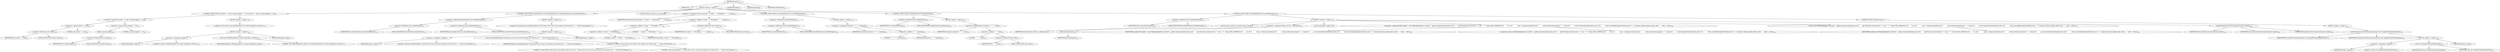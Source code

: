 digraph "execute" {  
"73" [label = <(METHOD,execute)<SUB>107</SUB>> ]
"10" [label = <(PARAM,this)<SUB>107</SUB>> ]
"74" [label = <(BLOCK,&lt;empty&gt;,&lt;empty&gt;)<SUB>107</SUB>> ]
"75" [label = <(CONTROL_STRUCTURE,if ((counter == null) || counter.length() == 0),if ((counter == null) || counter.length() == 0))<SUB>109</SUB>> ]
"76" [label = <(&lt;operator&gt;.logicalOr,(counter == null) || counter.length() == 0)<SUB>109</SUB>> ]
"77" [label = <(&lt;operator&gt;.equals,counter == null)<SUB>109</SUB>> ]
"78" [label = <(&lt;operator&gt;.fieldAccess,this.counter)<SUB>109</SUB>> ]
"79" [label = <(IDENTIFIER,this,counter == null)<SUB>109</SUB>> ]
"80" [label = <(FIELD_IDENTIFIER,counter,counter)<SUB>109</SUB>> ]
"81" [label = <(LITERAL,null,counter == null)<SUB>109</SUB>> ]
"82" [label = <(&lt;operator&gt;.equals,counter.length() == 0)<SUB>109</SUB>> ]
"83" [label = <(length,counter.length())<SUB>109</SUB>> ]
"84" [label = <(&lt;operator&gt;.fieldAccess,this.counter)<SUB>109</SUB>> ]
"85" [label = <(IDENTIFIER,this,counter.length())<SUB>109</SUB>> ]
"86" [label = <(FIELD_IDENTIFIER,counter,counter)<SUB>109</SUB>> ]
"87" [label = <(LITERAL,0,counter.length() == 0)<SUB>109</SUB>> ]
"88" [label = <(BLOCK,&lt;empty&gt;,&lt;empty&gt;)<SUB>109</SUB>> ]
"89" [label = <(&lt;operator&gt;.throw,throw new BuildException(&quot;No counter specified to retrieve&quot;);)<SUB>110</SUB>> ]
"90" [label = <(BLOCK,&lt;empty&gt;,&lt;empty&gt;)<SUB>110</SUB>> ]
"91" [label = <(&lt;operator&gt;.assignment,&lt;empty&gt;)> ]
"92" [label = <(IDENTIFIER,$obj0,&lt;empty&gt;)> ]
"93" [label = <(&lt;operator&gt;.alloc,new BuildException(&quot;No counter specified to retrieve&quot;))<SUB>110</SUB>> ]
"94" [label = <(&lt;init&gt;,new BuildException(&quot;No counter specified to retrieve&quot;))<SUB>110</SUB>> ]
"95" [label = <(IDENTIFIER,$obj0,new BuildException(&quot;No counter specified to retrieve&quot;))> ]
"96" [label = <(LITERAL,&quot;No counter specified to retrieve&quot;,new BuildException(&quot;No counter specified to retrieve&quot;))<SUB>110</SUB>> ]
"97" [label = <(IDENTIFIER,$obj0,&lt;empty&gt;)> ]
"98" [label = <(CONTROL_STRUCTURE,if (shouldSetValue &amp;&amp; shouldSetProperty),if (shouldSetValue &amp;&amp; shouldSetProperty))<SUB>113</SUB>> ]
"99" [label = <(&lt;operator&gt;.logicalAnd,shouldSetValue &amp;&amp; shouldSetProperty)<SUB>113</SUB>> ]
"100" [label = <(&lt;operator&gt;.fieldAccess,this.shouldSetValue)<SUB>113</SUB>> ]
"101" [label = <(IDENTIFIER,this,shouldSetValue &amp;&amp; shouldSetProperty)<SUB>113</SUB>> ]
"102" [label = <(FIELD_IDENTIFIER,shouldSetValue,shouldSetValue)<SUB>113</SUB>> ]
"103" [label = <(&lt;operator&gt;.fieldAccess,this.shouldSetProperty)<SUB>113</SUB>> ]
"104" [label = <(IDENTIFIER,this,shouldSetValue &amp;&amp; shouldSetProperty)<SUB>113</SUB>> ]
"105" [label = <(FIELD_IDENTIFIER,shouldSetProperty,shouldSetProperty)<SUB>113</SUB>> ]
"106" [label = <(BLOCK,&lt;empty&gt;,&lt;empty&gt;)<SUB>113</SUB>> ]
"107" [label = <(&lt;operator&gt;.throw,throw new BuildException(&quot;Cannot both set the value of the property and retrieve the &quot; + &quot;value of the property.&quot;);)<SUB>114</SUB>> ]
"108" [label = <(BLOCK,&lt;empty&gt;,&lt;empty&gt;)<SUB>114</SUB>> ]
"109" [label = <(&lt;operator&gt;.assignment,&lt;empty&gt;)> ]
"110" [label = <(IDENTIFIER,$obj1,&lt;empty&gt;)> ]
"111" [label = <(&lt;operator&gt;.alloc,new BuildException(&quot;Cannot both set the value of the property and retrieve the &quot; + &quot;value of the property.&quot;))<SUB>114</SUB>> ]
"112" [label = <(&lt;init&gt;,new BuildException(&quot;Cannot both set the value of the property and retrieve the &quot; + &quot;value of the property.&quot;))<SUB>114</SUB>> ]
"113" [label = <(IDENTIFIER,$obj1,new BuildException(&quot;Cannot both set the value of the property and retrieve the &quot; + &quot;value of the property.&quot;))> ]
"114" [label = <(&lt;operator&gt;.addition,&quot;Cannot both set the value of the property and retrieve the &quot; + &quot;value of the property.&quot;)<SUB>114</SUB>> ]
"115" [label = <(LITERAL,&quot;Cannot both set the value of the property and retrieve the &quot;,&quot;Cannot both set the value of the property and retrieve the &quot; + &quot;value of the property.&quot;)<SUB>114</SUB>> ]
"116" [label = <(LITERAL,&quot;value of the property.&quot;,&quot;Cannot both set the value of the property and retrieve the &quot; + &quot;value of the property.&quot;)<SUB>115</SUB>> ]
"117" [label = <(IDENTIFIER,$obj1,&lt;empty&gt;)> ]
"118" [label = <(LOCAL,String command: java.lang.String)> ]
"119" [label = <(&lt;operator&gt;.assignment,String command = &quot;counter &quot; + P4CmdOpts + &quot; &quot; + counter)<SUB>118</SUB>> ]
"120" [label = <(IDENTIFIER,command,String command = &quot;counter &quot; + P4CmdOpts + &quot; &quot; + counter)<SUB>118</SUB>> ]
"121" [label = <(&lt;operator&gt;.addition,&quot;counter &quot; + P4CmdOpts + &quot; &quot; + counter)<SUB>118</SUB>> ]
"122" [label = <(&lt;operator&gt;.addition,&quot;counter &quot; + P4CmdOpts + &quot; &quot;)<SUB>118</SUB>> ]
"123" [label = <(&lt;operator&gt;.addition,&quot;counter &quot; + P4CmdOpts)<SUB>118</SUB>> ]
"124" [label = <(LITERAL,&quot;counter &quot;,&quot;counter &quot; + P4CmdOpts)<SUB>118</SUB>> ]
"125" [label = <(IDENTIFIER,P4CmdOpts,&quot;counter &quot; + P4CmdOpts)<SUB>118</SUB>> ]
"126" [label = <(LITERAL,&quot; &quot;,&quot;counter &quot; + P4CmdOpts + &quot; &quot;)<SUB>118</SUB>> ]
"127" [label = <(&lt;operator&gt;.fieldAccess,this.counter)<SUB>118</SUB>> ]
"128" [label = <(IDENTIFIER,this,&quot;counter &quot; + P4CmdOpts + &quot; &quot; + counter)<SUB>118</SUB>> ]
"129" [label = <(FIELD_IDENTIFIER,counter,counter)<SUB>118</SUB>> ]
"130" [label = <(CONTROL_STRUCTURE,if (!shouldSetProperty),if (!shouldSetProperty))<SUB>119</SUB>> ]
"131" [label = <(&lt;operator&gt;.logicalNot,!shouldSetProperty)<SUB>119</SUB>> ]
"132" [label = <(&lt;operator&gt;.fieldAccess,this.shouldSetProperty)<SUB>119</SUB>> ]
"133" [label = <(IDENTIFIER,this,!shouldSetProperty)<SUB>119</SUB>> ]
"134" [label = <(FIELD_IDENTIFIER,shouldSetProperty,shouldSetProperty)<SUB>119</SUB>> ]
"135" [label = <(BLOCK,&lt;empty&gt;,&lt;empty&gt;)<SUB>119</SUB>> ]
"136" [label = <(&lt;operator&gt;.assignment,command = &quot;-s &quot; + command)<SUB>124</SUB>> ]
"137" [label = <(IDENTIFIER,command,command = &quot;-s &quot; + command)<SUB>124</SUB>> ]
"138" [label = <(&lt;operator&gt;.addition,&quot;-s &quot; + command)<SUB>124</SUB>> ]
"139" [label = <(LITERAL,&quot;-s &quot;,&quot;-s &quot; + command)<SUB>124</SUB>> ]
"140" [label = <(IDENTIFIER,command,&quot;-s &quot; + command)<SUB>124</SUB>> ]
"141" [label = <(CONTROL_STRUCTURE,if (shouldSetValue),if (shouldSetValue))<SUB>126</SUB>> ]
"142" [label = <(&lt;operator&gt;.fieldAccess,this.shouldSetValue)<SUB>126</SUB>> ]
"143" [label = <(IDENTIFIER,this,if (shouldSetValue))<SUB>126</SUB>> ]
"144" [label = <(FIELD_IDENTIFIER,shouldSetValue,shouldSetValue)<SUB>126</SUB>> ]
"145" [label = <(BLOCK,&lt;empty&gt;,&lt;empty&gt;)<SUB>126</SUB>> ]
"146" [label = <(&lt;operator&gt;.assignmentPlus,command += &quot; &quot; + value)<SUB>127</SUB>> ]
"147" [label = <(IDENTIFIER,command,command += &quot; &quot; + value)<SUB>127</SUB>> ]
"148" [label = <(&lt;operator&gt;.addition,&quot; &quot; + value)<SUB>127</SUB>> ]
"149" [label = <(LITERAL,&quot; &quot;,&quot; &quot; + value)<SUB>127</SUB>> ]
"150" [label = <(&lt;operator&gt;.fieldAccess,this.value)<SUB>127</SUB>> ]
"151" [label = <(IDENTIFIER,this,&quot; &quot; + value)<SUB>127</SUB>> ]
"152" [label = <(FIELD_IDENTIFIER,value,value)<SUB>127</SUB>> ]
"153" [label = <(CONTROL_STRUCTURE,if (shouldSetProperty),if (shouldSetProperty))<SUB>130</SUB>> ]
"154" [label = <(&lt;operator&gt;.fieldAccess,this.shouldSetProperty)<SUB>130</SUB>> ]
"155" [label = <(IDENTIFIER,this,if (shouldSetProperty))<SUB>130</SUB>> ]
"156" [label = <(FIELD_IDENTIFIER,shouldSetProperty,shouldSetProperty)<SUB>130</SUB>> ]
"157" [label = <(BLOCK,&lt;empty&gt;,&lt;empty&gt;)<SUB>130</SUB>> ]
"158" [label = <(LOCAL,Project myProj: org.apache.tools.ant.Project)> ]
"159" [label = <(&lt;operator&gt;.assignment,Project myProj = getProject())<SUB>131</SUB>> ]
"160" [label = <(IDENTIFIER,myProj,Project myProj = getProject())<SUB>131</SUB>> ]
"161" [label = <(getProject,getProject())<SUB>131</SUB>> ]
"9" [label = <(IDENTIFIER,this,getProject())<SUB>131</SUB>> ]
"12" [label = <(LOCAL,P4Handler handler: ANY)> ]
"162" [label = <(&lt;operator&gt;.assignment,ANY handler = new P4HandlerAdapter() {\012\012    public void process(String line) {\012        log(&quot;P4Counter retrieved line \&quot;&quot; + line + &quot;\&quot;&quot;, Project.MSG_VERBOSE);\012        try {\012            value = Integer.parseInt(line);\012            myProj.setProperty(property, &quot;&quot; + value);\012        } catch (NumberFormatException nfe) {\012            throw new BuildException(&quot;Perforce error. &quot; + &quot;Could not retrieve counter value.&quot;);\012        }\012    }\012})<SUB>133</SUB>> ]
"163" [label = <(IDENTIFIER,handler,ANY handler = new P4HandlerAdapter() {\012\012    public void process(String line) {\012        log(&quot;P4Counter retrieved line \&quot;&quot; + line + &quot;\&quot;&quot;, Project.MSG_VERBOSE);\012        try {\012            value = Integer.parseInt(line);\012            myProj.setProperty(property, &quot;&quot; + value);\012        } catch (NumberFormatException nfe) {\012            throw new BuildException(&quot;Perforce error. &quot; + &quot;Could not retrieve counter value.&quot;);\012        }\012    }\012})<SUB>133</SUB>> ]
"164" [label = <(&lt;operator&gt;.alloc,new P4HandlerAdapter() {\012\012    public void process(String line) {\012        log(&quot;P4Counter retrieved line \&quot;&quot; + line + &quot;\&quot;&quot;, Project.MSG_VERBOSE);\012        try {\012            value = Integer.parseInt(line);\012            myProj.setProperty(property, &quot;&quot; + value);\012        } catch (NumberFormatException nfe) {\012            throw new BuildException(&quot;Perforce error. &quot; + &quot;Could not retrieve counter value.&quot;);\012        }\012    }\012})<SUB>133</SUB>> ]
"165" [label = <(&lt;init&gt;,new P4HandlerAdapter() {\012\012    public void process(String line) {\012        log(&quot;P4Counter retrieved line \&quot;&quot; + line + &quot;\&quot;&quot;, Project.MSG_VERBOSE);\012        try {\012            value = Integer.parseInt(line);\012            myProj.setProperty(property, &quot;&quot; + value);\012        } catch (NumberFormatException nfe) {\012            throw new BuildException(&quot;Perforce error. &quot; + &quot;Could not retrieve counter value.&quot;);\012        }\012    }\012})<SUB>133</SUB>> ]
"11" [label = <(IDENTIFIER,handler,new P4HandlerAdapter() {\012\012    public void process(String line) {\012        log(&quot;P4Counter retrieved line \&quot;&quot; + line + &quot;\&quot;&quot;, Project.MSG_VERBOSE);\012        try {\012            value = Integer.parseInt(line);\012            myProj.setProperty(property, &quot;&quot; + value);\012        } catch (NumberFormatException nfe) {\012            throw new BuildException(&quot;Perforce error. &quot; + &quot;Could not retrieve counter value.&quot;);\012        }\012    }\012})<SUB>133</SUB>> ]
"166" [label = <(execP4Command,execP4Command(command, handler))<SUB>146</SUB>> ]
"13" [label = <(IDENTIFIER,this,execP4Command(command, handler))<SUB>146</SUB>> ]
"167" [label = <(IDENTIFIER,command,execP4Command(command, handler))<SUB>146</SUB>> ]
"168" [label = <(IDENTIFIER,handler,execP4Command(command, handler))<SUB>146</SUB>> ]
"169" [label = <(CONTROL_STRUCTURE,else,else)<SUB>147</SUB>> ]
"170" [label = <(BLOCK,&lt;empty&gt;,&lt;empty&gt;)<SUB>147</SUB>> ]
"171" [label = <(execP4Command,execP4Command(command, new SimpleP4OutputHandler(this)))<SUB>148</SUB>> ]
"15" [label = <(IDENTIFIER,this,execP4Command(command, new SimpleP4OutputHandler(this)))<SUB>148</SUB>> ]
"172" [label = <(IDENTIFIER,command,execP4Command(command, new SimpleP4OutputHandler(this)))<SUB>148</SUB>> ]
"173" [label = <(BLOCK,&lt;empty&gt;,&lt;empty&gt;)<SUB>148</SUB>> ]
"174" [label = <(&lt;operator&gt;.assignment,&lt;empty&gt;)> ]
"175" [label = <(IDENTIFIER,$obj3,&lt;empty&gt;)> ]
"176" [label = <(&lt;operator&gt;.alloc,new SimpleP4OutputHandler(this))<SUB>148</SUB>> ]
"177" [label = <(&lt;init&gt;,new SimpleP4OutputHandler(this))<SUB>148</SUB>> ]
"178" [label = <(IDENTIFIER,$obj3,new SimpleP4OutputHandler(this))> ]
"14" [label = <(IDENTIFIER,this,new SimpleP4OutputHandler(this))<SUB>148</SUB>> ]
"179" [label = <(IDENTIFIER,$obj3,&lt;empty&gt;)> ]
"180" [label = <(MODIFIER,PUBLIC)> ]
"181" [label = <(MODIFIER,VIRTUAL)> ]
"182" [label = <(METHOD_RETURN,void)<SUB>107</SUB>> ]
  "73" -> "10" 
  "73" -> "74" 
  "73" -> "180" 
  "73" -> "181" 
  "73" -> "182" 
  "74" -> "75" 
  "74" -> "98" 
  "74" -> "118" 
  "74" -> "119" 
  "74" -> "130" 
  "74" -> "141" 
  "74" -> "153" 
  "75" -> "76" 
  "75" -> "88" 
  "76" -> "77" 
  "76" -> "82" 
  "77" -> "78" 
  "77" -> "81" 
  "78" -> "79" 
  "78" -> "80" 
  "82" -> "83" 
  "82" -> "87" 
  "83" -> "84" 
  "84" -> "85" 
  "84" -> "86" 
  "88" -> "89" 
  "89" -> "90" 
  "90" -> "91" 
  "90" -> "94" 
  "90" -> "97" 
  "91" -> "92" 
  "91" -> "93" 
  "94" -> "95" 
  "94" -> "96" 
  "98" -> "99" 
  "98" -> "106" 
  "99" -> "100" 
  "99" -> "103" 
  "100" -> "101" 
  "100" -> "102" 
  "103" -> "104" 
  "103" -> "105" 
  "106" -> "107" 
  "107" -> "108" 
  "108" -> "109" 
  "108" -> "112" 
  "108" -> "117" 
  "109" -> "110" 
  "109" -> "111" 
  "112" -> "113" 
  "112" -> "114" 
  "114" -> "115" 
  "114" -> "116" 
  "119" -> "120" 
  "119" -> "121" 
  "121" -> "122" 
  "121" -> "127" 
  "122" -> "123" 
  "122" -> "126" 
  "123" -> "124" 
  "123" -> "125" 
  "127" -> "128" 
  "127" -> "129" 
  "130" -> "131" 
  "130" -> "135" 
  "131" -> "132" 
  "132" -> "133" 
  "132" -> "134" 
  "135" -> "136" 
  "136" -> "137" 
  "136" -> "138" 
  "138" -> "139" 
  "138" -> "140" 
  "141" -> "142" 
  "141" -> "145" 
  "142" -> "143" 
  "142" -> "144" 
  "145" -> "146" 
  "146" -> "147" 
  "146" -> "148" 
  "148" -> "149" 
  "148" -> "150" 
  "150" -> "151" 
  "150" -> "152" 
  "153" -> "154" 
  "153" -> "157" 
  "153" -> "169" 
  "154" -> "155" 
  "154" -> "156" 
  "157" -> "158" 
  "157" -> "159" 
  "157" -> "12" 
  "157" -> "162" 
  "157" -> "165" 
  "157" -> "166" 
  "159" -> "160" 
  "159" -> "161" 
  "161" -> "9" 
  "162" -> "163" 
  "162" -> "164" 
  "165" -> "11" 
  "166" -> "13" 
  "166" -> "167" 
  "166" -> "168" 
  "169" -> "170" 
  "170" -> "171" 
  "171" -> "15" 
  "171" -> "172" 
  "171" -> "173" 
  "173" -> "174" 
  "173" -> "177" 
  "173" -> "179" 
  "174" -> "175" 
  "174" -> "176" 
  "177" -> "178" 
  "177" -> "14" 
}
